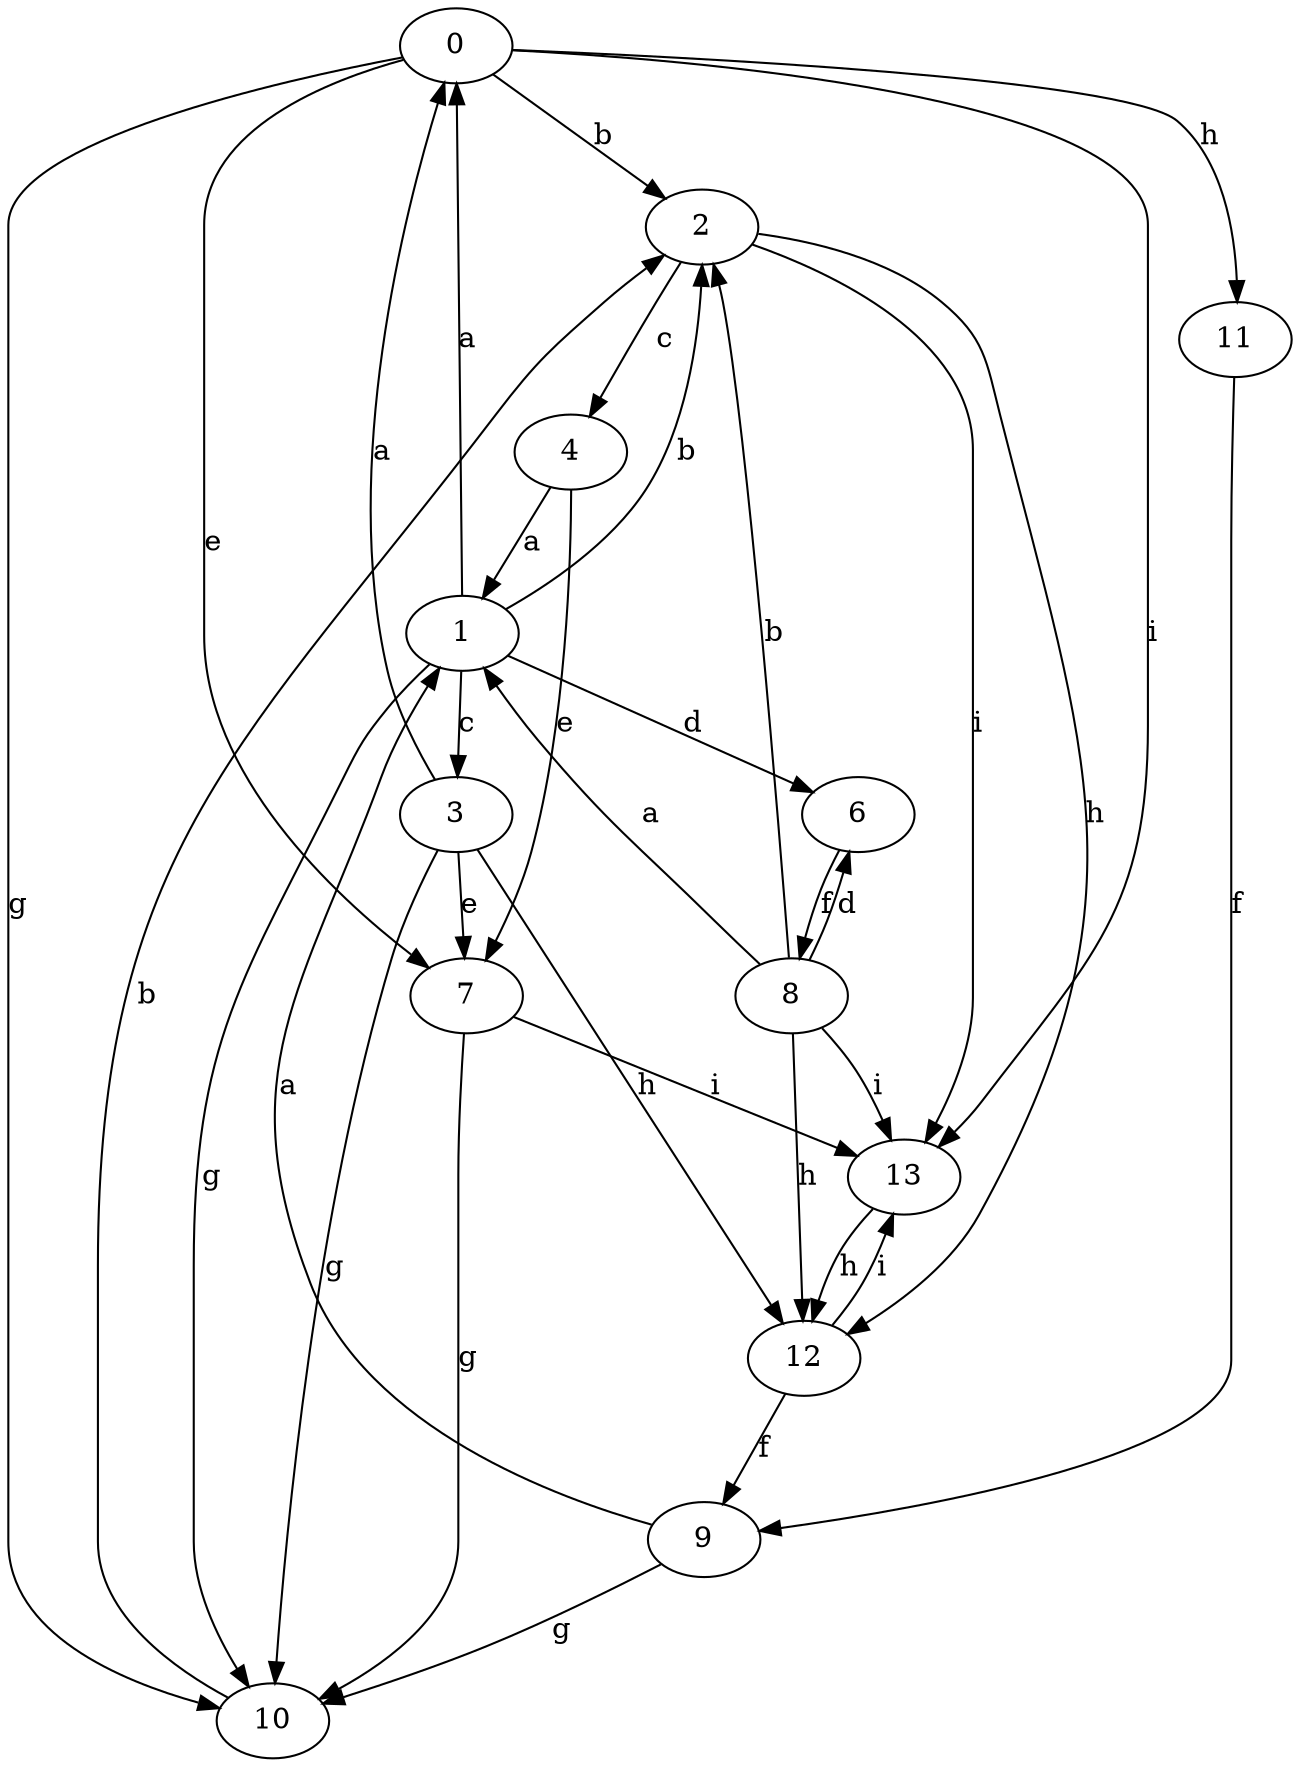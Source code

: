 strict digraph  {
0;
1;
2;
3;
4;
6;
7;
8;
9;
10;
11;
12;
13;
0 -> 2  [label=b];
0 -> 7  [label=e];
0 -> 10  [label=g];
0 -> 11  [label=h];
0 -> 13  [label=i];
1 -> 0  [label=a];
1 -> 2  [label=b];
1 -> 3  [label=c];
1 -> 6  [label=d];
1 -> 10  [label=g];
2 -> 4  [label=c];
2 -> 12  [label=h];
2 -> 13  [label=i];
3 -> 0  [label=a];
3 -> 7  [label=e];
3 -> 10  [label=g];
3 -> 12  [label=h];
4 -> 1  [label=a];
4 -> 7  [label=e];
6 -> 8  [label=f];
7 -> 10  [label=g];
7 -> 13  [label=i];
8 -> 1  [label=a];
8 -> 2  [label=b];
8 -> 6  [label=d];
8 -> 12  [label=h];
8 -> 13  [label=i];
9 -> 1  [label=a];
9 -> 10  [label=g];
10 -> 2  [label=b];
11 -> 9  [label=f];
12 -> 9  [label=f];
12 -> 13  [label=i];
13 -> 12  [label=h];
}
